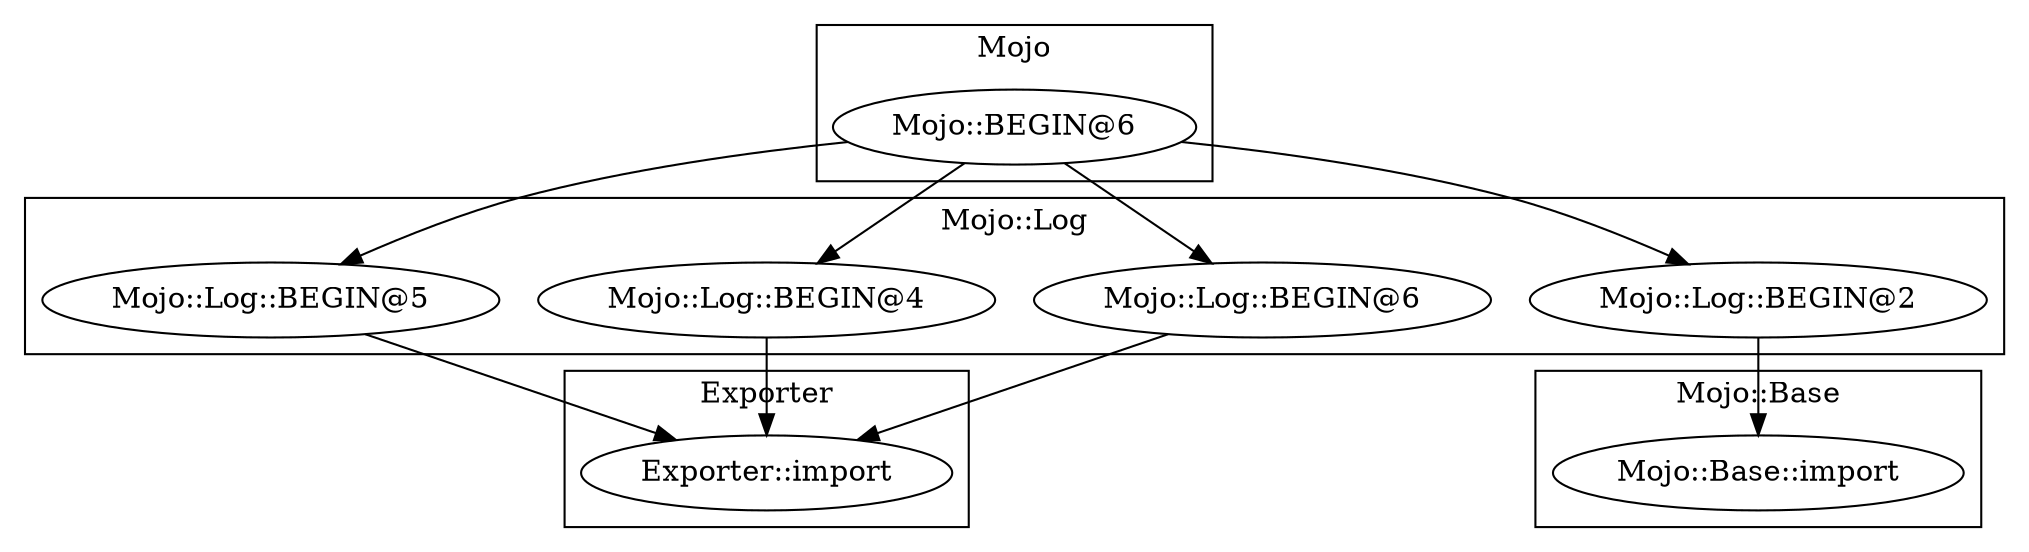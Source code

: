 digraph {
graph [overlap=false]
subgraph cluster_Exporter {
	label="Exporter";
	"Exporter::import";
}
subgraph cluster_Mojo_Base {
	label="Mojo::Base";
	"Mojo::Base::import";
}
subgraph cluster_Mojo_Log {
	label="Mojo::Log";
	"Mojo::Log::BEGIN@6";
	"Mojo::Log::BEGIN@4";
	"Mojo::Log::BEGIN@2";
	"Mojo::Log::BEGIN@5";
}
subgraph cluster_Mojo {
	label="Mojo";
	"Mojo::BEGIN@6";
}
"Mojo::Log::BEGIN@5" -> "Exporter::import";
"Mojo::Log::BEGIN@4" -> "Exporter::import";
"Mojo::Log::BEGIN@6" -> "Exporter::import";
"Mojo::BEGIN@6" -> "Mojo::Log::BEGIN@5";
"Mojo::BEGIN@6" -> "Mojo::Log::BEGIN@4";
"Mojo::BEGIN@6" -> "Mojo::Log::BEGIN@6";
"Mojo::Log::BEGIN@2" -> "Mojo::Base::import";
"Mojo::BEGIN@6" -> "Mojo::Log::BEGIN@2";
}
